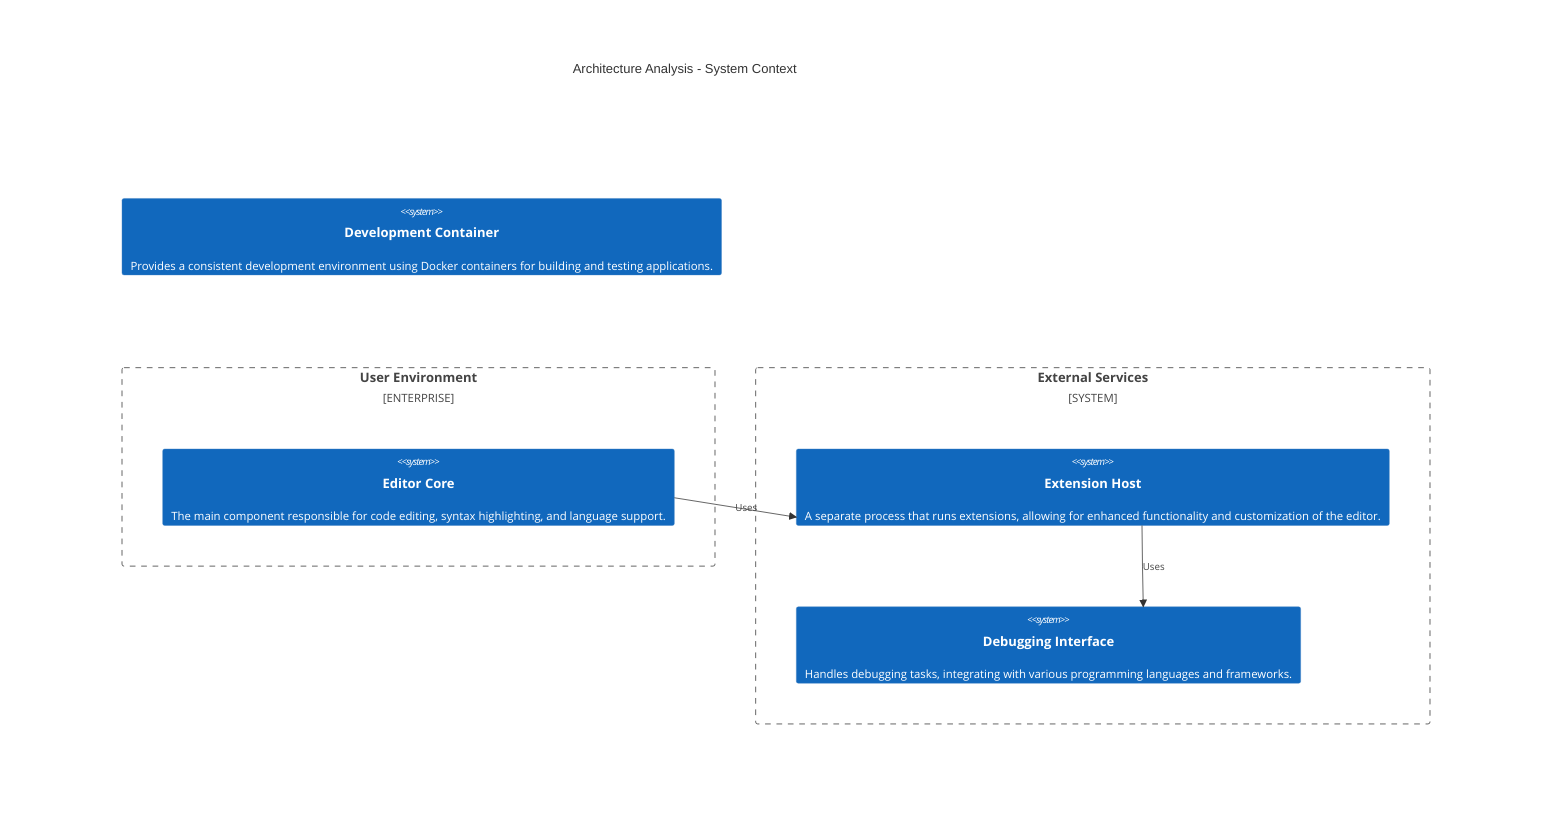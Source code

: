 C4Context
    title Architecture Analysis - System Context
    Enterprise_Boundary(tb_User_Environment, "User Environment") {
        System(Editor_Core, "Editor Core", "The main component responsible for code editing, syntax highlighting, and language support.")
        System(Extension_Host, "Extension Host", "A separate process that runs extensions, allowing for enhanced functionality and customization of the editor.")
    }
    System_Boundary(tb_External_Services, "External Services") {
        System(Extension_Host, "Extension Host", "A separate process that runs extensions, allowing for enhanced functionality and customization of the editor.")
        System(Debugging_Interface, "Debugging Interface", "Handles debugging tasks, integrating with various programming languages and frameworks.")
    }
    System(Development_Container, "Development Container", "Provides a consistent development environment using Docker containers for building and testing applications.")

    Rel(Editor_Core, Extension_Host, "Uses")
    Rel(Extension_Host, Debugging_Interface, "Uses")